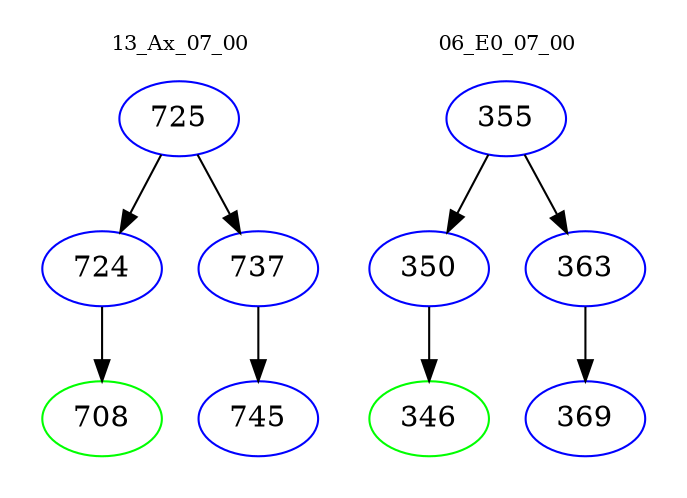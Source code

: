 digraph{
subgraph cluster_0 {
color = white
label = "13_Ax_07_00";
fontsize=10;
T0_725 [label="725", color="blue"]
T0_725 -> T0_724 [color="black"]
T0_724 [label="724", color="blue"]
T0_724 -> T0_708 [color="black"]
T0_708 [label="708", color="green"]
T0_725 -> T0_737 [color="black"]
T0_737 [label="737", color="blue"]
T0_737 -> T0_745 [color="black"]
T0_745 [label="745", color="blue"]
}
subgraph cluster_1 {
color = white
label = "06_E0_07_00";
fontsize=10;
T1_355 [label="355", color="blue"]
T1_355 -> T1_350 [color="black"]
T1_350 [label="350", color="blue"]
T1_350 -> T1_346 [color="black"]
T1_346 [label="346", color="green"]
T1_355 -> T1_363 [color="black"]
T1_363 [label="363", color="blue"]
T1_363 -> T1_369 [color="black"]
T1_369 [label="369", color="blue"]
}
}
